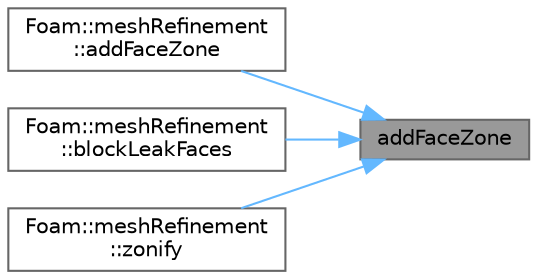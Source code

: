 digraph "addFaceZone"
{
 // LATEX_PDF_SIZE
  bgcolor="transparent";
  edge [fontname=Helvetica,fontsize=10,labelfontname=Helvetica,labelfontsize=10];
  node [fontname=Helvetica,fontsize=10,shape=box,height=0.2,width=0.4];
  rankdir="RL";
  Node1 [id="Node000001",label="addFaceZone",height=0.2,width=0.4,color="gray40", fillcolor="grey60", style="filled", fontcolor="black",tooltip=" "];
  Node1 -> Node2 [id="edge1_Node000001_Node000002",dir="back",color="steelblue1",style="solid",tooltip=" "];
  Node2 [id="Node000002",label="Foam::meshRefinement\l::addFaceZone",height=0.2,width=0.4,color="grey40", fillcolor="white", style="filled",URL="$classFoam_1_1meshRefinement.html#a0766581c787cb132e4aa32433f329f6f",tooltip=" "];
  Node1 -> Node3 [id="edge2_Node000001_Node000003",dir="back",color="steelblue1",style="solid",tooltip=" "];
  Node3 [id="Node000003",label="Foam::meshRefinement\l::blockLeakFaces",height=0.2,width=0.4,color="grey40", fillcolor="white", style="filled",URL="$classFoam_1_1meshRefinement.html#a2ecd8ad54220550e0706c221e668f189",tooltip=" "];
  Node1 -> Node4 [id="edge3_Node000001_Node000004",dir="back",color="steelblue1",style="solid",tooltip=" "];
  Node4 [id="Node000004",label="Foam::meshRefinement\l::zonify",height=0.2,width=0.4,color="grey40", fillcolor="white", style="filled",URL="$classFoam_1_1meshRefinement.html#af9337a8c0640eb31bb70bc0e7efd54f6",tooltip=" "];
}
